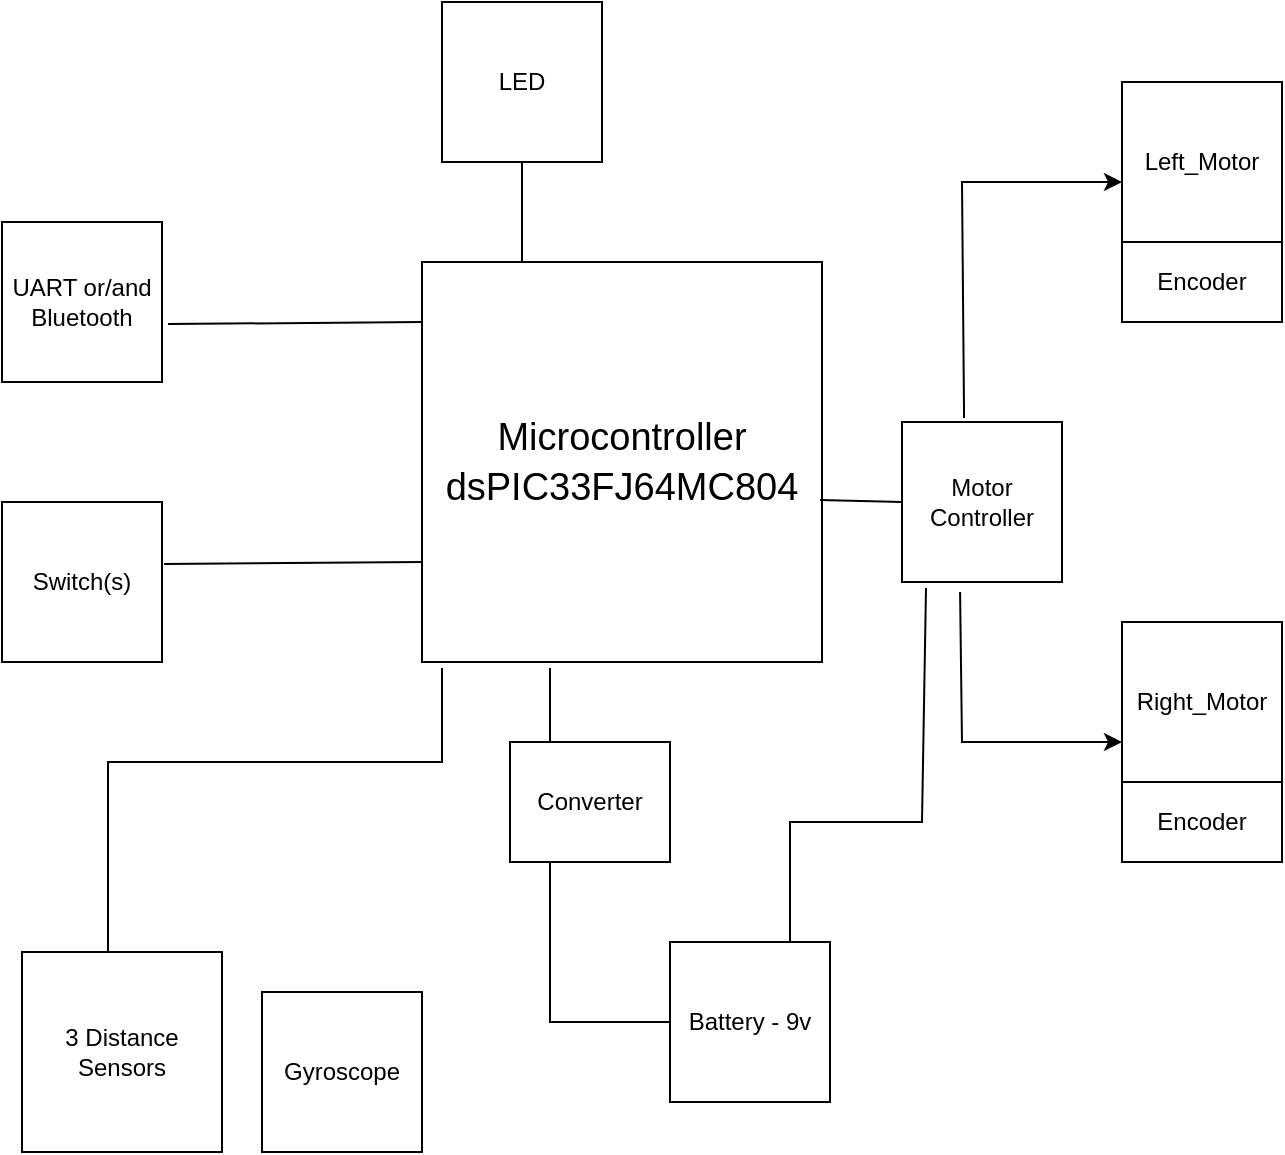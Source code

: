 <mxfile version="21.3.7" type="github">
  <diagram name="Seite-1" id="OMn4Qt6m-okBMg1prN6X">
    <mxGraphModel dx="882" dy="588" grid="1" gridSize="10" guides="1" tooltips="1" connect="1" arrows="1" fold="1" page="1" pageScale="1" pageWidth="827" pageHeight="1169" math="0" shadow="0">
      <root>
        <mxCell id="0" />
        <mxCell id="1" parent="0" />
        <mxCell id="oB6oj3NM1jGwK5fIGuzC-1" value="&lt;font style=&quot;font-size: 19px;&quot;&gt;Microcontroller&lt;br&gt;dsPIC33FJ64MC804&lt;/font&gt;&lt;span style=&quot;font-size: 20px;&quot;&gt;&lt;br&gt;&lt;/span&gt;" style="whiteSpace=wrap;html=1;aspect=fixed;" parent="1" vertex="1">
          <mxGeometry x="290" y="200" width="200" height="200" as="geometry" />
        </mxCell>
        <mxCell id="oB6oj3NM1jGwK5fIGuzC-2" value="Left_Motor" style="whiteSpace=wrap;html=1;aspect=fixed;" parent="1" vertex="1">
          <mxGeometry x="640" y="110" width="80" height="80" as="geometry" />
        </mxCell>
        <mxCell id="oB6oj3NM1jGwK5fIGuzC-4" value="Right_Motor" style="whiteSpace=wrap;html=1;aspect=fixed;" parent="1" vertex="1">
          <mxGeometry x="640" y="380" width="80" height="80" as="geometry" />
        </mxCell>
        <mxCell id="oB6oj3NM1jGwK5fIGuzC-6" value="" style="endArrow=classic;html=1;rounded=0;exitX=0.388;exitY=-0.025;exitDx=0;exitDy=0;exitPerimeter=0;" parent="1" source="TyVTW3jeHH4WflffIWzF-2" edge="1">
          <mxGeometry width="50" height="50" relative="1" as="geometry">
            <mxPoint x="560" y="160" as="sourcePoint" />
            <mxPoint x="640" y="160" as="targetPoint" />
            <Array as="points">
              <mxPoint x="560" y="160" />
            </Array>
          </mxGeometry>
        </mxCell>
        <mxCell id="oB6oj3NM1jGwK5fIGuzC-11" value="" style="endArrow=classic;html=1;rounded=0;exitX=0.363;exitY=1.063;exitDx=0;exitDy=0;exitPerimeter=0;entryX=0;entryY=0.75;entryDx=0;entryDy=0;" parent="1" source="TyVTW3jeHH4WflffIWzF-2" target="oB6oj3NM1jGwK5fIGuzC-4" edge="1">
          <mxGeometry width="50" height="50" relative="1" as="geometry">
            <mxPoint x="510" y="429.76" as="sourcePoint" />
            <mxPoint x="640" y="430" as="targetPoint" />
            <Array as="points">
              <mxPoint x="560" y="440" />
            </Array>
          </mxGeometry>
        </mxCell>
        <mxCell id="oB6oj3NM1jGwK5fIGuzC-12" value="" style="endArrow=none;html=1;rounded=0;exitX=0.995;exitY=0.595;exitDx=0;exitDy=0;entryX=0;entryY=0.5;entryDx=0;entryDy=0;exitPerimeter=0;" parent="1" source="oB6oj3NM1jGwK5fIGuzC-1" target="TyVTW3jeHH4WflffIWzF-2" edge="1">
          <mxGeometry width="50" height="50" relative="1" as="geometry">
            <mxPoint x="410" y="390" as="sourcePoint" />
            <mxPoint x="460" y="440" as="targetPoint" />
            <Array as="points" />
          </mxGeometry>
        </mxCell>
        <mxCell id="oB6oj3NM1jGwK5fIGuzC-13" value="Encoder" style="rounded=0;whiteSpace=wrap;html=1;" parent="1" vertex="1">
          <mxGeometry x="640" y="190" width="80" height="40" as="geometry" />
        </mxCell>
        <mxCell id="oB6oj3NM1jGwK5fIGuzC-14" value="Encoder" style="rounded=0;whiteSpace=wrap;html=1;" parent="1" vertex="1">
          <mxGeometry x="640" y="460" width="80" height="40" as="geometry" />
        </mxCell>
        <mxCell id="oB6oj3NM1jGwK5fIGuzC-17" value="3 Distance Sensors" style="whiteSpace=wrap;html=1;aspect=fixed;" parent="1" vertex="1">
          <mxGeometry x="90" y="545" width="100" height="100" as="geometry" />
        </mxCell>
        <mxCell id="oB6oj3NM1jGwK5fIGuzC-18" value="LED" style="whiteSpace=wrap;html=1;aspect=fixed;" parent="1" vertex="1">
          <mxGeometry x="300" y="70" width="80" height="80" as="geometry" />
        </mxCell>
        <mxCell id="oB6oj3NM1jGwK5fIGuzC-20" value="UART or/and Bluetooth" style="whiteSpace=wrap;html=1;aspect=fixed;" parent="1" vertex="1">
          <mxGeometry x="80" y="180" width="80" height="80" as="geometry" />
        </mxCell>
        <mxCell id="oB6oj3NM1jGwK5fIGuzC-21" value="Switch(s)" style="whiteSpace=wrap;html=1;aspect=fixed;" parent="1" vertex="1">
          <mxGeometry x="80" y="320" width="80" height="80" as="geometry" />
        </mxCell>
        <mxCell id="bmg4bT8YLpdM8rNYu2vY-2" value="Battery - 9v" style="whiteSpace=wrap;html=1;aspect=fixed;" parent="1" vertex="1">
          <mxGeometry x="414" y="540" width="80" height="80" as="geometry" />
        </mxCell>
        <mxCell id="TyVTW3jeHH4WflffIWzF-2" value="&lt;div&gt;Motor &lt;br&gt;&lt;/div&gt;&lt;div&gt;Controller&lt;/div&gt;" style="whiteSpace=wrap;html=1;aspect=fixed;" parent="1" vertex="1">
          <mxGeometry x="530" y="280" width="80" height="80" as="geometry" />
        </mxCell>
        <mxCell id="Hgo5020IdCN1N_veQ3EK-1" value="" style="endArrow=none;html=1;rounded=0;entryX=0;entryY=0.15;entryDx=0;entryDy=0;entryPerimeter=0;exitX=1.038;exitY=0.638;exitDx=0;exitDy=0;exitPerimeter=0;" parent="1" source="oB6oj3NM1jGwK5fIGuzC-20" target="oB6oj3NM1jGwK5fIGuzC-1" edge="1">
          <mxGeometry width="50" height="50" relative="1" as="geometry">
            <mxPoint x="210" y="290" as="sourcePoint" />
            <mxPoint x="260" y="240" as="targetPoint" />
          </mxGeometry>
        </mxCell>
        <mxCell id="Hgo5020IdCN1N_veQ3EK-2" value="" style="endArrow=none;html=1;rounded=0;exitX=0.75;exitY=0;exitDx=0;exitDy=0;entryX=0.15;entryY=1.038;entryDx=0;entryDy=0;entryPerimeter=0;" parent="1" source="bmg4bT8YLpdM8rNYu2vY-2" target="TyVTW3jeHH4WflffIWzF-2" edge="1">
          <mxGeometry width="50" height="50" relative="1" as="geometry">
            <mxPoint x="480" y="505" as="sourcePoint" />
            <mxPoint x="530" y="455" as="targetPoint" />
            <Array as="points">
              <mxPoint x="474" y="480" />
              <mxPoint x="540" y="480" />
            </Array>
          </mxGeometry>
        </mxCell>
        <mxCell id="Hgo5020IdCN1N_veQ3EK-3" value="&lt;div&gt;Converter&lt;/div&gt;" style="rounded=0;whiteSpace=wrap;html=1;" parent="1" vertex="1">
          <mxGeometry x="334" y="440" width="80" height="60" as="geometry" />
        </mxCell>
        <mxCell id="Hgo5020IdCN1N_veQ3EK-4" value="" style="endArrow=none;html=1;rounded=0;entryX=0;entryY=0.5;entryDx=0;entryDy=0;exitX=0.25;exitY=1;exitDx=0;exitDy=0;" parent="1" source="Hgo5020IdCN1N_veQ3EK-3" target="bmg4bT8YLpdM8rNYu2vY-2" edge="1">
          <mxGeometry width="50" height="50" relative="1" as="geometry">
            <mxPoint x="330" y="605" as="sourcePoint" />
            <mxPoint x="380" y="555" as="targetPoint" />
            <Array as="points">
              <mxPoint x="354" y="580" />
            </Array>
          </mxGeometry>
        </mxCell>
        <mxCell id="Hgo5020IdCN1N_veQ3EK-5" value="" style="endArrow=none;html=1;rounded=0;entryX=0.32;entryY=1.015;entryDx=0;entryDy=0;entryPerimeter=0;exitX=0.25;exitY=0;exitDx=0;exitDy=0;" parent="1" source="Hgo5020IdCN1N_veQ3EK-3" target="oB6oj3NM1jGwK5fIGuzC-1" edge="1">
          <mxGeometry width="50" height="50" relative="1" as="geometry">
            <mxPoint x="230" y="530" as="sourcePoint" />
            <mxPoint x="280" y="480" as="targetPoint" />
          </mxGeometry>
        </mxCell>
        <mxCell id="Hgo5020IdCN1N_veQ3EK-6" value="" style="endArrow=none;html=1;rounded=0;entryX=0;entryY=0.75;entryDx=0;entryDy=0;exitX=1.013;exitY=0.388;exitDx=0;exitDy=0;exitPerimeter=0;" parent="1" source="oB6oj3NM1jGwK5fIGuzC-21" target="oB6oj3NM1jGwK5fIGuzC-1" edge="1">
          <mxGeometry width="50" height="50" relative="1" as="geometry">
            <mxPoint x="130" y="490" as="sourcePoint" />
            <mxPoint x="180" y="440" as="targetPoint" />
          </mxGeometry>
        </mxCell>
        <mxCell id="Hgo5020IdCN1N_veQ3EK-7" value="Gyroscope" style="rounded=0;whiteSpace=wrap;html=1;" parent="1" vertex="1">
          <mxGeometry x="210" y="565" width="80" height="80" as="geometry" />
        </mxCell>
        <mxCell id="Hgo5020IdCN1N_veQ3EK-8" value="" style="endArrow=none;html=1;rounded=0;exitX=0.43;exitY=0;exitDx=0;exitDy=0;exitPerimeter=0;entryX=0.05;entryY=1.015;entryDx=0;entryDy=0;entryPerimeter=0;" parent="1" source="oB6oj3NM1jGwK5fIGuzC-17" target="oB6oj3NM1jGwK5fIGuzC-1" edge="1">
          <mxGeometry width="50" height="50" relative="1" as="geometry">
            <mxPoint x="370" y="480" as="sourcePoint" />
            <mxPoint x="310" y="410" as="targetPoint" />
            <Array as="points">
              <mxPoint x="133" y="450" />
              <mxPoint x="300" y="450" />
            </Array>
          </mxGeometry>
        </mxCell>
        <mxCell id="UDiX10jzYjs6YtKty2fZ-1" value="" style="endArrow=none;html=1;rounded=0;entryX=0.5;entryY=1;entryDx=0;entryDy=0;exitX=0.25;exitY=0;exitDx=0;exitDy=0;" edge="1" parent="1" source="oB6oj3NM1jGwK5fIGuzC-1" target="oB6oj3NM1jGwK5fIGuzC-18">
          <mxGeometry width="50" height="50" relative="1" as="geometry">
            <mxPoint x="350" y="340" as="sourcePoint" />
            <mxPoint x="400" y="290" as="targetPoint" />
          </mxGeometry>
        </mxCell>
      </root>
    </mxGraphModel>
  </diagram>
</mxfile>

